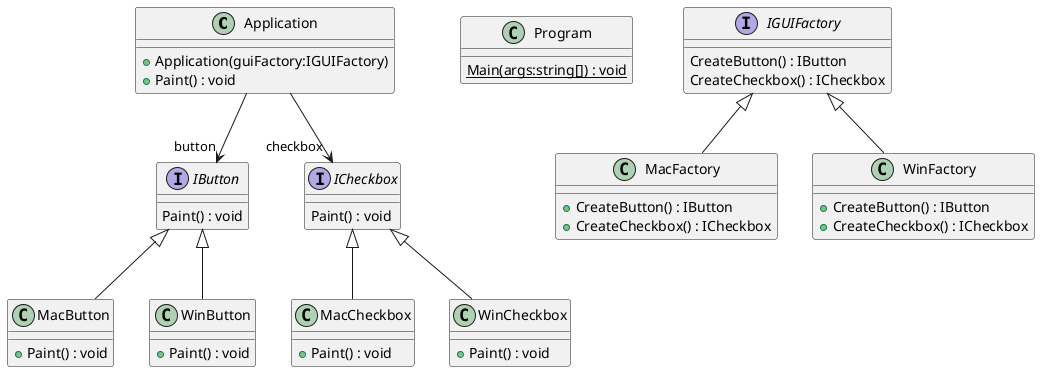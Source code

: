 @startuml
class Application {
    + Application(guiFactory:IGUIFactory)
    + Paint() : void
}
Application --> "button" IButton
Application --> "checkbox" ICheckbox
class Program {
    {static} Main(args:string[]) : void
}
interface IButton {
    Paint() : void
}
interface ICheckbox {
    Paint() : void
}
interface IGUIFactory {
    CreateButton() : IButton
    CreateCheckbox() : ICheckbox
}
class MacButton {
    + Paint() : void
}
IButton <|-- MacButton
class MacCheckbox {
    + Paint() : void
}
ICheckbox <|-- MacCheckbox
class MacFactory {
    + CreateButton() : IButton
    + CreateCheckbox() : ICheckbox
}
IGUIFactory <|-- MacFactory
class WinButton {
    + Paint() : void
}
IButton <|-- WinButton
class WinCheckbox {
    + Paint() : void
}
ICheckbox <|-- WinCheckbox
class WinFactory {
    + CreateButton() : IButton
    + CreateCheckbox() : ICheckbox
}
IGUIFactory <|-- WinFactory
@enduml
